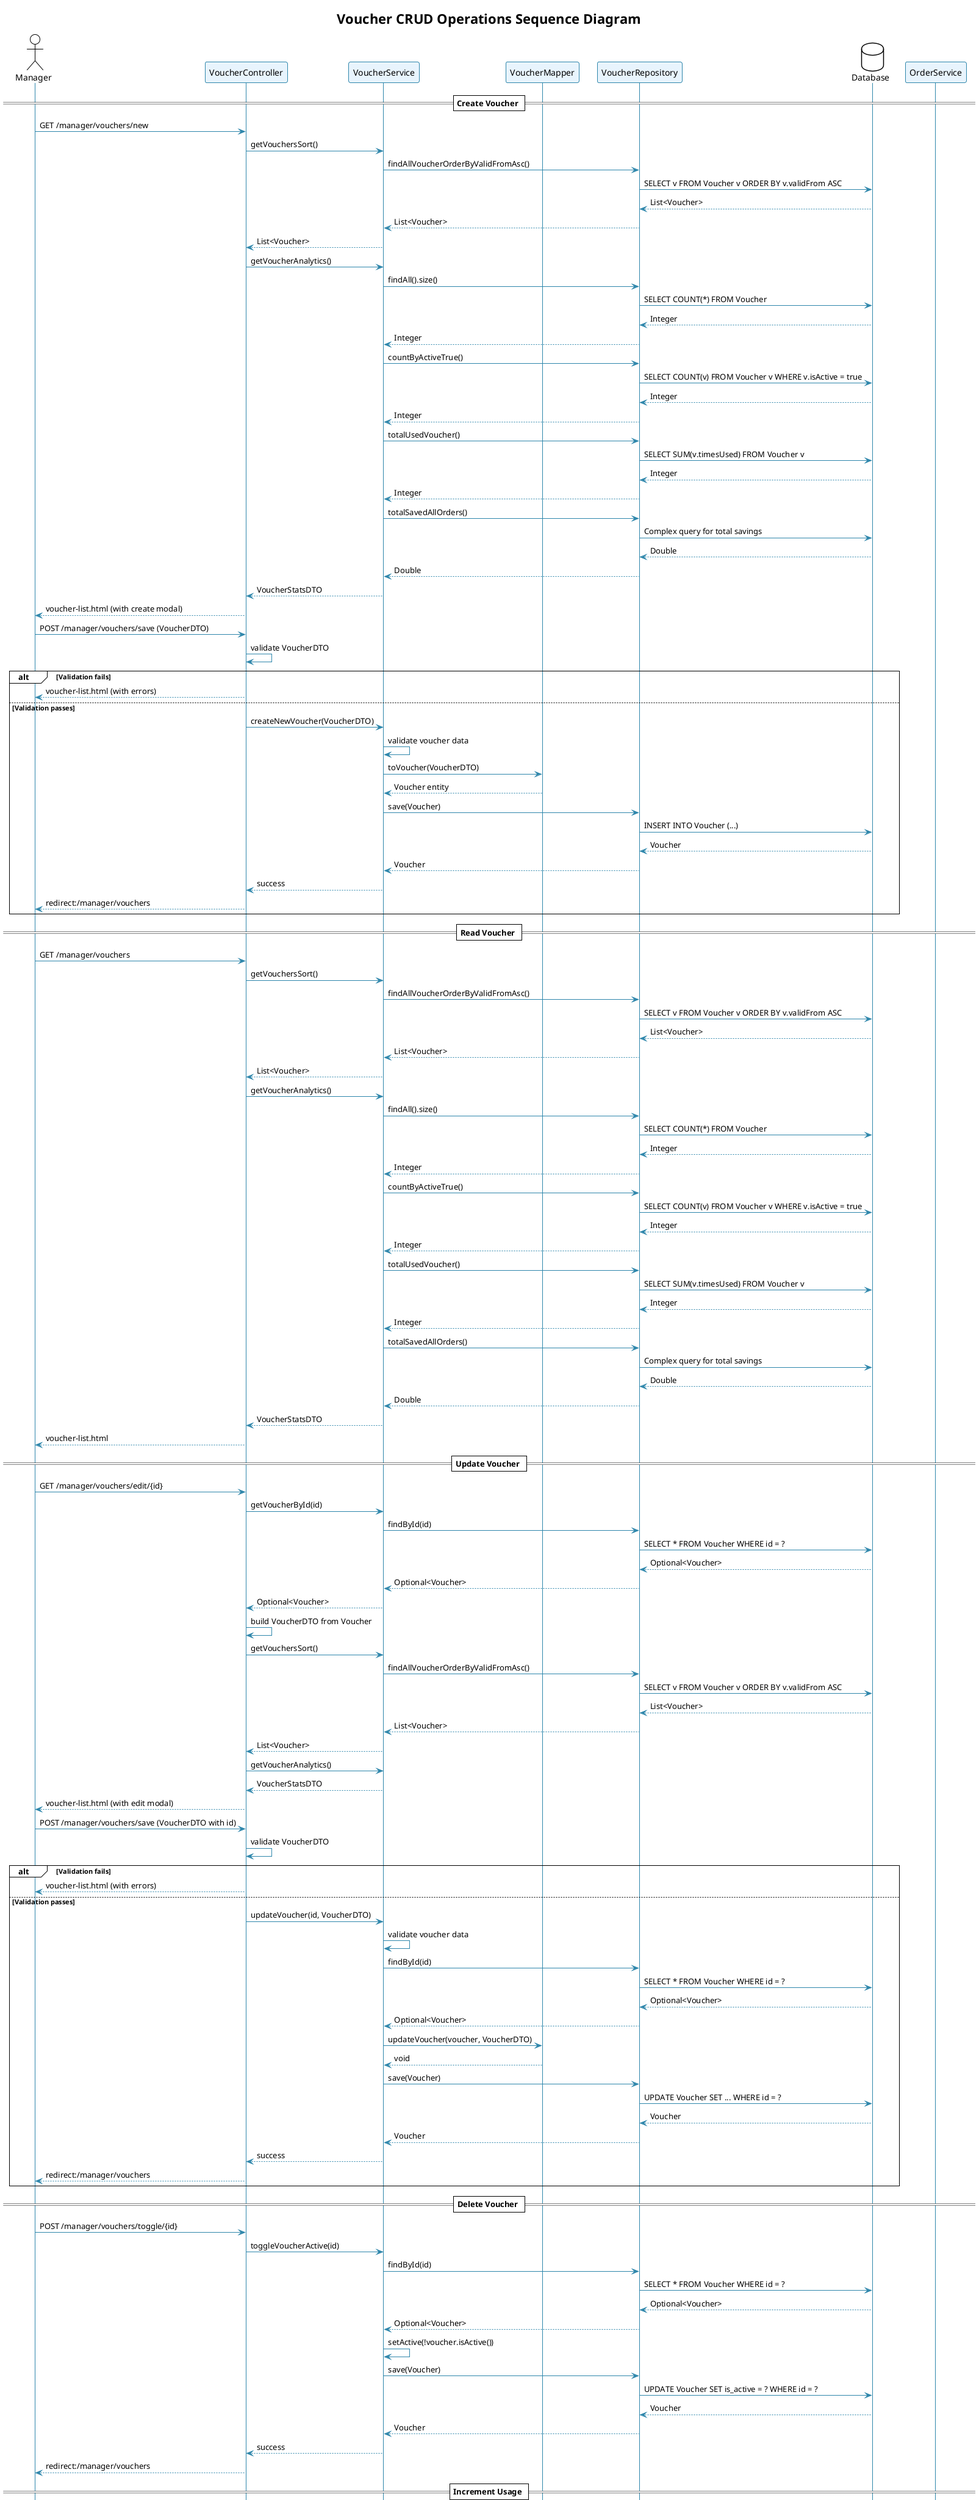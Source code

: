 @startuml Voucher CRUD Sequence Diagram

!theme plain
skinparam backgroundColor #FFFFFF
skinparam sequence {
    ArrowColor #2E86AB
    LifeLineBackgroundColor #E8F4FD
    LifeLineBorderColor #2E86AB
    ParticipantBackgroundColor #E8F4FD
    ParticipantBorderColor #2E86AB
}

title Voucher CRUD Operations Sequence Diagram

actor "Manager" as M
participant "VoucherController" as VC
participant "VoucherService" as VS
participant "VoucherMapper" as VM
participant "VoucherRepository" as VR
database "Database" as DB

== Create Voucher ==
M -> VC: GET /manager/vouchers/new
VC -> VS: getVouchersSort()
VS -> VR: findAllVoucherOrderByValidFromAsc()
VR -> DB: SELECT v FROM Voucher v ORDER BY v.validFrom ASC
DB --> VR: List<Voucher>
VR --> VS: List<Voucher>
VS --> VC: List<Voucher>
VC -> VS: getVoucherAnalytics()
VS -> VR: findAll().size()
VR -> DB: SELECT COUNT(*) FROM Voucher
DB --> VR: Integer
VR --> VS: Integer
VS -> VR: countByActiveTrue()
VR -> DB: SELECT COUNT(v) FROM Voucher v WHERE v.isActive = true
DB --> VR: Integer
VR --> VS: Integer
VS -> VR: totalUsedVoucher()
VR -> DB: SELECT SUM(v.timesUsed) FROM Voucher v
DB --> VR: Integer
VR --> VS: Integer
VS -> VR: totalSavedAllOrders()
VR -> DB: Complex query for total savings
DB --> VR: Double
VR --> VS: Double
VS --> VC: VoucherStatsDTO
VC --> M: voucher-list.html (with create modal)

M -> VC: POST /manager/vouchers/save (VoucherDTO)
VC -> VC: validate VoucherDTO
alt Validation fails
    VC --> M: voucher-list.html (with errors)
else Validation passes
    VC -> VS: createNewVoucher(VoucherDTO)
    VS -> VS: validate voucher data
    VS -> VM: toVoucher(VoucherDTO)
    VM --> VS: Voucher entity
    VS -> VR: save(Voucher)
    VR -> DB: INSERT INTO Voucher (...)
    DB --> VR: Voucher
    VR --> VS: Voucher
    VS --> VC: success
    VC --> M: redirect:/manager/vouchers
end

== Read Voucher ==
M -> VC: GET /manager/vouchers
VC -> VS: getVouchersSort()
VS -> VR: findAllVoucherOrderByValidFromAsc()
VR -> DB: SELECT v FROM Voucher v ORDER BY v.validFrom ASC
DB --> VR: List<Voucher>
VR --> VS: List<Voucher>
VS --> VC: List<Voucher>
VC -> VS: getVoucherAnalytics()
VS -> VR: findAll().size()
VR -> DB: SELECT COUNT(*) FROM Voucher
DB --> VR: Integer
VR --> VS: Integer
VS -> VR: countByActiveTrue()
VR -> DB: SELECT COUNT(v) FROM Voucher v WHERE v.isActive = true
DB --> VR: Integer
VR --> VS: Integer
VS -> VR: totalUsedVoucher()
VR -> DB: SELECT SUM(v.timesUsed) FROM Voucher v
DB --> VR: Integer
VR --> VS: Integer
VS -> VR: totalSavedAllOrders()
VR -> DB: Complex query for total savings
DB --> VR: Double
VR --> VS: Double
VS --> VC: VoucherStatsDTO
VC --> M: voucher-list.html

== Update Voucher ==
M -> VC: GET /manager/vouchers/edit/{id}
VC -> VS: getVoucherById(id)
VS -> VR: findById(id)
VR -> DB: SELECT * FROM Voucher WHERE id = ?
DB --> VR: Optional<Voucher>
VR --> VS: Optional<Voucher>
VS --> VC: Optional<Voucher>
VC -> VC: build VoucherDTO from Voucher
VC -> VS: getVouchersSort()
VS -> VR: findAllVoucherOrderByValidFromAsc()
VR -> DB: SELECT v FROM Voucher v ORDER BY v.validFrom ASC
DB --> VR: List<Voucher>
VR --> VS: List<Voucher>
VS --> VC: List<Voucher>
VC -> VS: getVoucherAnalytics()
VS --> VC: VoucherStatsDTO
VC --> M: voucher-list.html (with edit modal)

M -> VC: POST /manager/vouchers/save (VoucherDTO with id)
VC -> VC: validate VoucherDTO
alt Validation fails
    VC --> M: voucher-list.html (with errors)
else Validation passes
    VC -> VS: updateVoucher(id, VoucherDTO)
    VS -> VS: validate voucher data
    VS -> VR: findById(id)
    VR -> DB: SELECT * FROM Voucher WHERE id = ?
    DB --> VR: Optional<Voucher>
    VR --> VS: Optional<Voucher>
    VS -> VM: updateVoucher(voucher, VoucherDTO)
    VM --> VS: void
    VS -> VR: save(Voucher)
    VR -> DB: UPDATE Voucher SET ... WHERE id = ?
    DB --> VR: Voucher
    VR --> VS: Voucher
    VS --> VC: success
    VC --> M: redirect:/manager/vouchers
end

== Delete Voucher ==
M -> VC: POST /manager/vouchers/toggle/{id}
VC -> VS: toggleVoucherActive(id)
VS -> VR: findById(id)
VR -> DB: SELECT * FROM Voucher WHERE id = ?
DB --> VR: Optional<Voucher>
VR --> VS: Optional<Voucher>
VS -> VS: setActive(!voucher.isActive())
VS -> VR: save(Voucher)
VR -> DB: UPDATE Voucher SET is_active = ? WHERE id = ?
DB --> VR: Voucher
VR --> VS: Voucher
VS --> VC: success
VC --> M: redirect:/manager/vouchers

== Increment Usage ==
participant "OrderService" as OS
OS -> VS: incrementTimesUsed(voucherId)
VS -> VR: findById(voucherId)
VR -> DB: SELECT * FROM Voucher WHERE id = ?
DB --> VR: Optional<Voucher>
VR --> VS: Optional<Voucher>
VS -> VS: setTimesUsed(timesUsed + 1)
VS -> VR: save(Voucher)
VR -> DB: UPDATE Voucher SET times_used = ? WHERE id = ?
DB --> VR: Voucher
VR --> VS: Voucher
VS --> OS: success

@enduml
